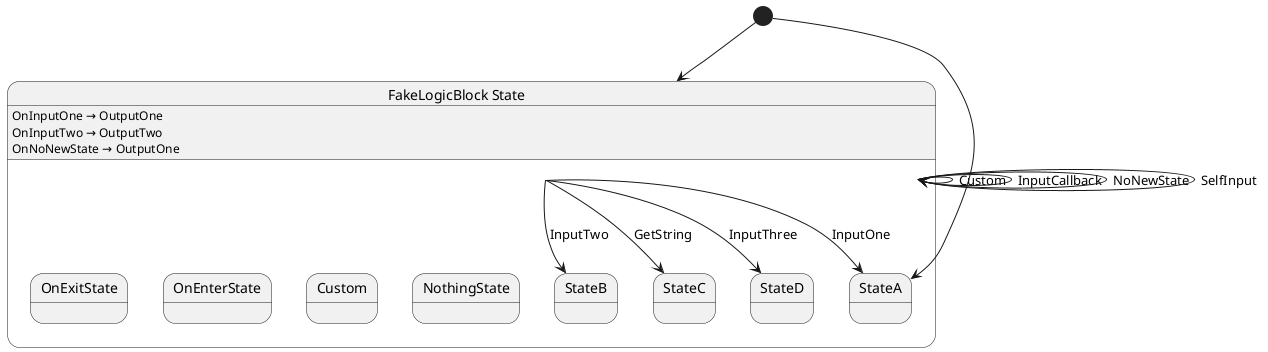 @startuml FakeLogicBlock
state "FakeLogicBlock State" as Chickensoft_LogicBlocks_Tests_Fixtures_FakeLogicBlock_State {
  state "StateA" as Chickensoft_LogicBlocks_Tests_Fixtures_FakeLogicBlock_State_StateA
  state "StateB" as Chickensoft_LogicBlocks_Tests_Fixtures_FakeLogicBlock_State_StateB
  state "StateC" as Chickensoft_LogicBlocks_Tests_Fixtures_FakeLogicBlock_State_StateC
  state "StateD" as Chickensoft_LogicBlocks_Tests_Fixtures_FakeLogicBlock_State_StateD
  state "NothingState" as Chickensoft_LogicBlocks_Tests_Fixtures_FakeLogicBlock_State_NothingState
  state "Custom" as Chickensoft_LogicBlocks_Tests_Fixtures_FakeLogicBlock_State_Custom
  state "OnEnterState" as Chickensoft_LogicBlocks_Tests_Fixtures_FakeLogicBlock_State_OnEnterState
  state "OnExitState" as Chickensoft_LogicBlocks_Tests_Fixtures_FakeLogicBlock_State_OnExitState
  Chickensoft_LogicBlocks_Tests_Fixtures_FakeLogicBlock_State : OnInputOne → OutputOne
  Chickensoft_LogicBlocks_Tests_Fixtures_FakeLogicBlock_State : OnInputTwo → OutputTwo
  Chickensoft_LogicBlocks_Tests_Fixtures_FakeLogicBlock_State : OnNoNewState → OutputOne
}

Chickensoft_LogicBlocks_Tests_Fixtures_FakeLogicBlock_State --> Chickensoft_LogicBlocks_Tests_Fixtures_FakeLogicBlock_State : Custom
Chickensoft_LogicBlocks_Tests_Fixtures_FakeLogicBlock_State --> Chickensoft_LogicBlocks_Tests_Fixtures_FakeLogicBlock_State : InputCallback
Chickensoft_LogicBlocks_Tests_Fixtures_FakeLogicBlock_State --> Chickensoft_LogicBlocks_Tests_Fixtures_FakeLogicBlock_State : NoNewState
Chickensoft_LogicBlocks_Tests_Fixtures_FakeLogicBlock_State --> Chickensoft_LogicBlocks_Tests_Fixtures_FakeLogicBlock_State : SelfInput
Chickensoft_LogicBlocks_Tests_Fixtures_FakeLogicBlock_State --> Chickensoft_LogicBlocks_Tests_Fixtures_FakeLogicBlock_State_StateA : InputOne
Chickensoft_LogicBlocks_Tests_Fixtures_FakeLogicBlock_State --> Chickensoft_LogicBlocks_Tests_Fixtures_FakeLogicBlock_State_StateB : InputTwo
Chickensoft_LogicBlocks_Tests_Fixtures_FakeLogicBlock_State --> Chickensoft_LogicBlocks_Tests_Fixtures_FakeLogicBlock_State_StateC : GetString
Chickensoft_LogicBlocks_Tests_Fixtures_FakeLogicBlock_State --> Chickensoft_LogicBlocks_Tests_Fixtures_FakeLogicBlock_State_StateD : InputThree

[*] --> Chickensoft_LogicBlocks_Tests_Fixtures_FakeLogicBlock_State
[*] --> Chickensoft_LogicBlocks_Tests_Fixtures_FakeLogicBlock_State_StateA
@enduml